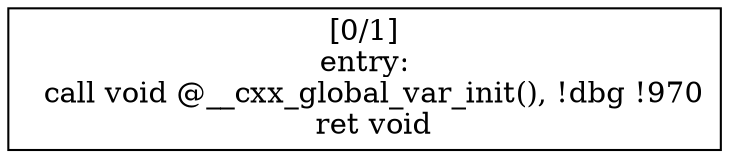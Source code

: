 
digraph G {


node177 [label="[0/1]
entry:
  call void @__cxx_global_var_init(), !dbg !970
  ret void
",shape=rectangle ]



}
